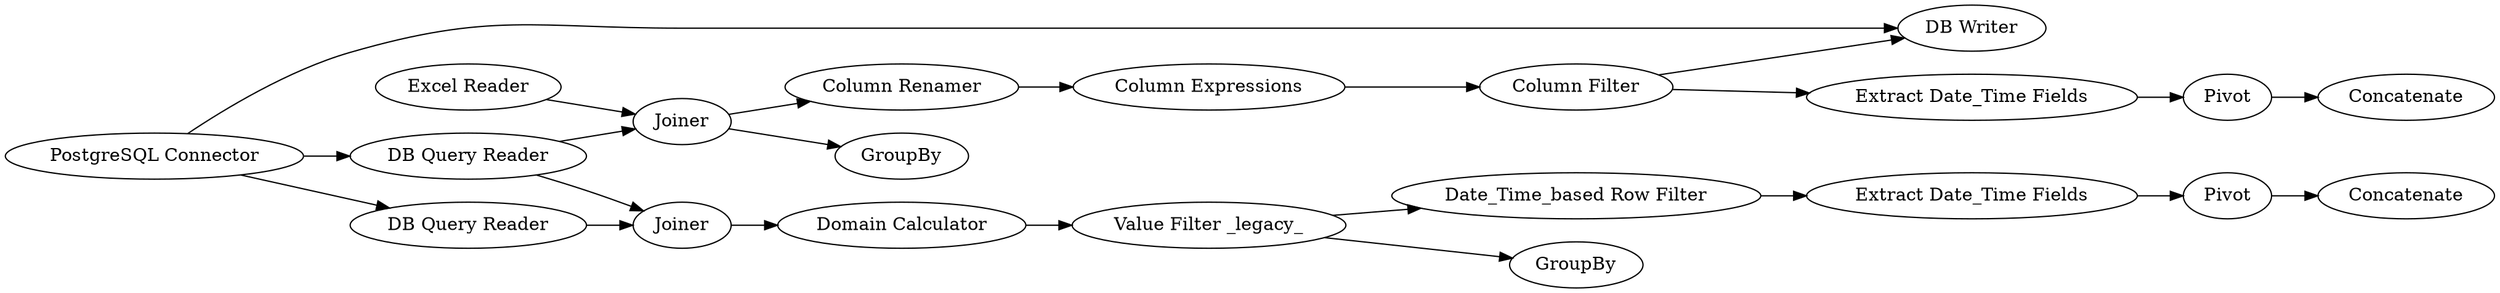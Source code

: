 digraph {
	"-868047733547455901_58" [label="Value Filter _legacy_"]
	"-868047733547455901_13" [label="PostgreSQL Connector"]
	"-868047733547455901_57" [label="Domain Calculator"]
	"-868047733547455901_52" [label="DB Writer"]
	"-868047733547455901_54" [label="Extract Date_Time Fields"]
	"-868047733547455901_47" [label="Column Renamer"]
	"-868047733547455901_60" [label="Date_Time_based Row Filter"]
	"-868047733547455901_44" [label=Joiner]
	"-868047733547455901_48" [label="Column Expressions"]
	"-868047733547455901_63" [label="Extract Date_Time Fields"]
	"-868047733547455901_43" [label="DB Query Reader"]
	"-868047733547455901_55" [label=GroupBy]
	"-868047733547455901_61" [label=Pivot]
	"-868047733547455901_53" [label=Pivot]
	"-868047733547455901_42" [label="DB Query Reader"]
	"-868047733547455901_62" [label=Concatenate]
	"-868047733547455901_49" [label="Column Filter"]
	"-868047733547455901_59" [label=Joiner]
	"-868047733547455901_65" [label=GroupBy]
	"-868047733547455901_14" [label="Excel Reader"]
	"-868047733547455901_56" [label=Concatenate]
	"-868047733547455901_13" -> "-868047733547455901_43"
	"-868047733547455901_60" -> "-868047733547455901_63"
	"-868047733547455901_61" -> "-868047733547455901_62"
	"-868047733547455901_44" -> "-868047733547455901_47"
	"-868047733547455901_63" -> "-868047733547455901_61"
	"-868047733547455901_42" -> "-868047733547455901_59"
	"-868047733547455901_59" -> "-868047733547455901_57"
	"-868047733547455901_58" -> "-868047733547455901_65"
	"-868047733547455901_57" -> "-868047733547455901_58"
	"-868047733547455901_58" -> "-868047733547455901_60"
	"-868047733547455901_54" -> "-868047733547455901_53"
	"-868047733547455901_48" -> "-868047733547455901_49"
	"-868047733547455901_53" -> "-868047733547455901_56"
	"-868047733547455901_47" -> "-868047733547455901_48"
	"-868047733547455901_43" -> "-868047733547455901_44"
	"-868047733547455901_44" -> "-868047733547455901_55"
	"-868047733547455901_49" -> "-868047733547455901_52"
	"-868047733547455901_14" -> "-868047733547455901_44"
	"-868047733547455901_49" -> "-868047733547455901_54"
	"-868047733547455901_13" -> "-868047733547455901_42"
	"-868047733547455901_13" -> "-868047733547455901_52"
	"-868047733547455901_43" -> "-868047733547455901_59"
	rankdir=LR
}
